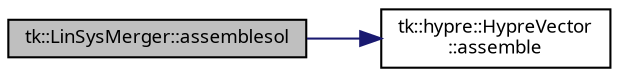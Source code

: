digraph "tk::LinSysMerger::assemblesol"
{
 // INTERACTIVE_SVG=YES
  bgcolor="transparent";
  edge [fontname="sans-serif",fontsize="9",labelfontname="sans-serif",labelfontsize="9"];
  node [fontname="sans-serif",fontsize="9",shape=record];
  rankdir="LR";
  Node1 [label="tk::LinSysMerger::assemblesol",height=0.2,width=0.4,color="black", fillcolor="grey75", style="filled", fontcolor="black"];
  Node1 -> Node2 [color="midnightblue",fontsize="9",style="solid",fontname="sans-serif"];
  Node2 [label="tk::hypre::HypreVector\l::assemble",height=0.2,width=0.4,color="black",URL="$classtk_1_1hypre_1_1_hypre_vector.html#ac0428fffd8e423b0d8de48d43f26d944",tooltip="Assemble vector. "];
}
